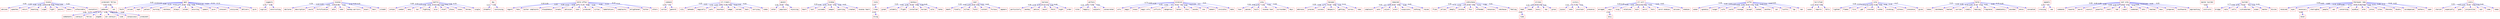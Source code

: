 strict digraph {
	ravana	 [color=red,
		fontname=courier,
		shape=box];
	advises	 [color=red,
		fontname=courier,
		shape=box];
	ravana -> advises	 [color=blue,
		xlabel=0.09];
	speeches	 [color=red,
		fontname=courier,
		shape=box];
	ravana -> speeches	 [color=blue,
		xlabel=0.09];
	return	 [color=red,
		fontname=courier,
		shape=box];
	ravana -> return	 [color=blue,
		xlabel=0.09];
	boasting	 [color=red,
		fontname=courier,
		shape=box];
	ravana -> boasting	 [color=blue,
		xlabel=0.09];
	urged	 [color=red,
		fontname=courier,
		shape=box];
	ravana -> urged	 [color=blue,
		xlabel=0.09];
	fight	 [color=red,
		fontname=courier,
		shape=box];
	ravana -> fight	 [color=blue,
		xlabel=0.09];
	points	 [color=red,
		fontname=courier,
		shape=box];
	ravana -> points	 [color=blue,
		xlabel=0.09];
	omens	 [color=red,
		fontname=courier,
		shape=box];
	ravana -> omens	 [color=blue,
		xlabel=0.59];
	unfavorable	 [color=red,
		fontname=courier,
		shape=box];
	ravana -> unfavorable	 [color=blue,
		xlabel=0.09];
	counselors	 [color=red,
		fontname=courier,
		shape=box];
	ravana -> counselors	 [color=blue,
		xlabel=0.09];
	"prominent fellow-"	 [color=red,
		fontname=courier,
		shape=box];
	jambavan	 [color=red,
		fontname=courier,
		shape=box];
	"prominent fellow-" -> jambavan	 [color=blue,
		xlabel=0.95];
	son	 [color=red,
		fontname=courier,
		shape=box];
	"prominent fellow-" -> son	 [color=blue,
		xlabel=0.82];
	combatants	 [color=red,
		fontname=courier,
		shape=box];
	jambavan -> combatants	 [color=blue,
		xlabel=0.68];
	indrajit	 [color=red,
		fontname=courier,
		shape=box];
	jambavan -> indrajit	 [color=blue,
		xlabel=0.77];
	"fellow-"	 [color=red,
		fontname=courier,
		shape=box];
	jambavan -> "fellow-"	 [color=blue,
		xlabel=0.77];
	angada	 [color=red,
		fontname=courier,
		shape=box];
	jambavan -> angada	 [color=blue,
		xlabel=0.73];
	"son indrajit"	 [color=red,
		fontname=courier,
		shape=box];
	jambavan -> "son indrajit"	 [color=blue,
		xlabel=0.95];
	side	 [color=red,
		fontname=courier,
		shape=box];
	jambavan -> side	 [color=blue,
		xlabel=0.68];
	conspicuous	 [color=red,
		fontname=courier,
		shape=box];
	jambavan -> conspicuous	 [color=blue,
		xlabel=0.55];
	prominent	 [color=red,
		fontname=courier,
		shape=box];
	jambavan -> prominent	 [color=blue,
		xlabel=0.68];
	agni	 [color=red,
		fontname=courier,
		shape=box];
	faith	 [color=red,
		fontname=courier,
		shape=box];
	agni -> faith	 [color=blue,
		xlabel=0.05];
	arises	 [color=red,
		fontname=courier,
		shape=box];
	agni -> arises	 [color=blue,
		xlabel=0.14];
	kept	 [color=red,
		fontname=courier,
		shape=box];
	agni -> kept	 [color=blue,
		xlabel=0.14];
	palace	 [color=red,
		fontname=courier,
		shape=box];
	agni -> palace	 [color=blue,
		xlabel=0.09];
	burning	 [color=red,
		fontname=courier,
		shape=box];
	agni -> burning	 [color=blue,
		xlabel=0.14];
	rakshasa	 [color=red,
		fontname=courier,
		shape=box];
	agni -> rakshasa	 [color=blue,
		xlabel=0.14];
	always	 [color=red,
		fontname=courier,
		shape=box];
	agni -> always	 [color=blue,
		xlabel=0.77];
	solemn	 [color=red,
		fontname=courier,
		shape=box];
	agni -> solemn	 [color=blue,
		xlabel=0.09];
	assuring	 [color=red,
		fontname=courier,
		shape=box];
	agni -> assuring	 [color=blue,
		xlabel=0.09];
	speech	 [color=red,
		fontname=courier,
		shape=box];
	agni -> speech	 [color=blue,
		xlabel=0.09];
	pure	 [color=red,
		fontname=courier,
		shape=box];
	agni -> pure	 [color=blue,
		xlabel=0.14];
	innocent	 [color=red,
		fontname=courier,
		shape=box];
	agni -> innocent	 [color=blue,
		xlabel=0.18];
	uninjured	 [color=red,
		fontname=courier,
		shape=box];
	agni -> uninjured	 [color=blue,
		xlabel=0.23];
	delivers	 [color=red,
		fontname=courier,
		shape=box];
	agni -> delivers	 [color=blue,
		xlabel=0.14];
	pyre	 [color=red,
		fontname=courier,
		shape=box];
	agni -> pyre	 [color=blue,
		xlabel=0.14];
	suggests	 [color=red,
		fontname=courier,
		shape=box];
	sugriva	 [color=red,
		fontname=courier,
		shape=box];
	suggests -> sugriva	 [color=blue,
		xlabel=0.55];
	constructing	 [color=red,
		fontname=courier,
		shape=box];
	suggests -> constructing	 [color=blue,
		xlabel=0.45];
	ravanas	 [color=red,
		fontname=courier,
		shape=box];
	declares	 [color=red,
		fontname=courier,
		shape=box];
	ravanas -> declares	 [color=blue,
		xlabel=0.59];
	description	 [color=red,
		fontname=courier,
		shape=box];
	ravanas -> description	 [color=blue,
		xlabel=0.05];
	would	 [color=red,
		fontname=courier,
		shape=box];
	ravanas -> would	 [color=blue,
		xlabel=0.05];
	fortification	 [color=red,
		fontname=courier,
		shape=box];
	ravanas -> fortification	 [color=blue,
		xlabel=0.05];
	able	 [color=red,
		fontname=courier,
		shape=box];
	ravanas -> able	 [color=blue,
		xlabel=0.05];
	take	 [color=red,
		fontname=courier,
		shape=box];
	ravanas -> take	 [color=blue,
		xlabel=0.09];
	"monkey-warriors"	 [color=red,
		fontname=courier,
		shape=box];
	ravanas -> "monkey-warriors"	 [color=blue,
		xlabel=0.05];
	exact	 [color=red,
		fontname=courier,
		shape=box];
	ravanas -> exact	 [color=blue,
		xlabel=0.55];
	best	 [color=red,
		fontname=courier,
		shape=box];
	ravanas -> best	 [color=blue,
		xlabel=0.05];
	citadel	 [color=red,
		fontname=courier,
		shape=box];
	ravanas -> citadel	 [color=blue,
		xlabel=0.05];
	battle	 [color=red,
		fontname=courier,
		shape=box];
	armies	 [color=red,
		fontname=courier,
		shape=box];
	battle -> armies	 [color=blue,
		xlabel=0.68];
	combat	 [color=red,
		fontname=courier,
		shape=box];
	battle -> combat	 [color=blue,
		xlabel=0.55];
	many	 [color=red,
		fontname=courier,
		shape=box];
	battle -> many	 [color=blue,
		xlabel=0.41];
	two	 [color=red,
		fontname=courier,
		shape=box];
	battle -> two	 [color=blue,
		xlabel=0.36];
	fighting	 [color=red,
		fontname=courier,
		shape=box];
	battle -> fighting	 [color=blue,
		xlabel=0.64];
	also	 [color=red,
		fontname=courier,
		shape=box];
	battle -> also	 [color=blue,
		xlabel=0.55];
	chief	 [color=red,
		fontname=courier,
		shape=box];
	battle -> chief	 [color=blue,
		xlabel=0.64];
	place	 [color=red,
		fontname=courier,
		shape=box];
	battle -> place	 [color=blue,
		xlabel=0.68];
	cases	 [color=red,
		fontname=courier,
		shape=box];
	battle -> cases	 [color=blue,
		xlabel=0.64];
	heroes	 [color=red,
		fontname=courier,
		shape=box];
	battle -> heroes	 [color=blue,
		xlabel=0.68];
	single	 [color=red,
		fontname=courier,
		shape=box];
	battle -> single	 [color=blue,
		xlabel=0.55];
	day	 [color=red,
		fontname=courier,
		shape=box];
	dreadful	 [color=red,
		fontname=courier,
		shape=box];
	day -> dreadful	 [color=blue,
		xlabel=0.41];
	continuing	 [color=red,
		fontname=courier,
		shape=box];
	day -> continuing	 [color=blue,
		xlabel=0.41];
	"whole affair"	 [color=red,
		fontname=courier,
		shape=box];
	regard	 [color=red,
		fontname=courier,
		shape=box];
	"whole affair" -> regard	 [color=blue,
		xlabel=0.09];
	fate	 [color=red,
		fontname=courier,
		shape=box];
	"whole affair" -> fate	 [color=blue,
		xlabel=0.09];
	"bitter complaints"	 [color=red,
		fontname=courier,
		shape=box];
	"whole affair" -> "bitter complaints"	 [color=blue,
		xlabel=0.05];
	blasphemous	 [color=red,
		fontname=courier,
		shape=box];
	"whole affair" -> blasphemous	 [color=blue,
		xlabel=0.09];
	breaks	 [color=red,
		fontname=courier,
		shape=box];
	"whole affair" -> breaks	 [color=blue,
		xlabel=0.14];
	delusion	 [color=red,
		fontname=courier,
		shape=box];
	"whole affair" -> delusion	 [color=blue,
		xlabel=0.09];
	soon	 [color=red,
		fontname=courier,
		shape=box];
	"whole affair" -> soon	 [color=blue,
		xlabel=0.73];
	produced	 [color=red,
		fontname=courier,
		shape=box];
	"whole affair" -> produced	 [color=blue,
		xlabel=0.27];
	virtue	 [color=red,
		fontname=courier,
		shape=box];
	"whole affair" -> virtue	 [color=blue,
		xlabel=0.09];
	lamentations	 [color=red,
		fontname=courier,
		shape=box];
	"whole affair" -> lamentations	 [color=blue,
		xlabel=0.09];
	complaints	 [color=red,
		fontname=courier,
		shape=box];
	"whole affair" -> complaints	 [color=blue,
		xlabel=0.09];
	enlightened	 [color=red,
		fontname=courier,
		shape=box];
	"whole affair" -> enlightened	 [color=blue,
		xlabel=0.14];
	bitter	 [color=red,
		fontname=courier,
		shape=box];
	"whole affair" -> bitter	 [color=blue,
		xlabel=0.14];
	utters	 [color=red,
		fontname=courier,
		shape=box];
	"whole affair" -> utters	 [color=blue,
		xlabel=0.14];
	command	 [color=red,
		fontname=courier,
		shape=box];
	sortie	 [color=red,
		fontname=courier,
		shape=box];
	command -> sortie	 [color=blue,
		xlabel=0.05];
	general	 [color=red,
		fontname=courier,
		shape=box];
	command -> general	 [color=blue,
		xlabel=0.5];
	"ill-treats"	 [color=red,
		fontname=courier,
		shape=box];
	city	 [color=red,
		fontname=courier,
		shape=box];
	"ill-treats" -> city	 [color=blue,
		xlabel=0.05];
	beheads	 [color=red,
		fontname=courier,
		shape=box];
	"ill-treats" -> beheads	 [color=blue,
		xlabel=0.05];
	magically	 [color=red,
		fontname=courier,
		shape=box];
	"ill-treats" -> magically	 [color=blue,
		xlabel=0.55];
	puts	 [color=red,
		fontname=courier,
		shape=box];
	"ill-treats" -> puts	 [color=blue,
		xlabel=0.05];
	mountain	 [color=red,
		fontname=courier,
		shape=box];
	"ill-treats" -> mountain	 [color=blue,
		xlabel=0.05];
	image	 [color=red,
		fontname=courier,
		shape=box];
	"ill-treats" -> image	 [color=blue,
		xlabel=0.05];
	versed	 [color=red,
		fontname=courier,
		shape=box];
	"ill-treats" -> versed	 [color=blue,
		xlabel=0.09];
	back	 [color=red,
		fontname=courier,
		shape=box];
	"ill-treats" -> back	 [color=blue,
		xlabel=0.05];
	carrying	 [color=red,
		fontname=courier,
		shape=box];
	"ill-treats" -> carrying	 [color=blue,
		xlabel=0.05];
	comes	 [color=red,
		fontname=courier,
		shape=box];
	"ill-treats" -> comes	 [color=blue,
		xlabel=0.05];
	amidst	 [color=red,
		fontname=courier,
		shape=box];
	enter	 [color=red,
		fontname=courier,
		shape=box];
	amidst -> enter	 [color=blue,
		xlabel=0.68];
	populace	 [color=red,
		fontname=courier,
		shape=box];
	amidst -> populace	 [color=blue,
		xlabel=0.09];
	rejoicing	 [color=red,
		fontname=courier,
		shape=box];
	amidst -> rejoicing	 [color=blue,
		xlabel=0.09];
	brahma	 [color=red,
		fontname=courier,
		shape=box];
	heart	 [color=red,
		fontname=courier,
		shape=box];
	brahma -> heart	 [color=blue,
		xlabel=0.05];
	last	 [color=red,
		fontname=courier,
		shape=box];
	brahma -> last	 [color=blue,
		xlabel=0.05];
	succeeds	 [color=red,
		fontname=courier,
		shape=box];
	brahma -> succeeds	 [color=blue,
		xlabel=0.05];
	weapon	 [color=red,
		fontname=courier,
		shape=box];
	brahma -> weapon	 [color=blue,
		xlabel=0.05];
	piercing	 [color=red,
		fontname=courier,
		shape=box];
	brahma -> piercing	 [color=blue,
		xlabel=0.55];
	created	 [color=red,
		fontname=courier,
		shape=box];
	brahma -> created	 [color=blue,
		xlabel=0.05];
	"ravanas heart"	 [color=red,
		fontname=courier,
		shape=box];
	brahma -> "ravanas heart"	 [color=blue,
		xlabel=0.05];
	rocks	 [color=red,
		fontname=courier,
		shape=box];
	trees	 [color=red,
		fontname=courier,
		shape=box];
	rocks -> trees	 [color=blue,
		xlabel=0.27];
	bring	 [color=red,
		fontname=courier,
		shape=box];
	trees -> bring	 [color=blue,
		xlabel=0.23];
	monkeys	 [color=red,
		fontname=courier,
		shape=box];
	great	 [color=red,
		fontname=courier,
		shape=box];
	monkeys -> great	 [color=blue,
		xlabel=0.45];
	solemnly	 [color=red,
		fontname=courier,
		shape=box];
	monkeys -> solemnly	 [color=blue,
		xlabel=0.05];
	flight	 [color=red,
		fontname=courier,
		shape=box];
	monkeys -> flight	 [color=blue,
		xlabel=0.09];
	installed	 [color=red,
		fontname=courier,
		shape=box];
	monkeys -> installed	 [color=blue,
		xlabel=0.09];
	buried	 [color=red,
		fontname=courier,
		shape=box];
	monkeys -> buried	 [color=blue,
		xlabel=0.09];
	wild	 [color=red,
		fontname=courier,
		shape=box];
	monkeys -> wild	 [color=blue,
		xlabel=0.09];
	lanka	 [color=red,
		fontname=courier,
		shape=box];
	monkeys -> lanka	 [color=blue,
		xlabel=0.05];
	duel	 [color=red,
		fontname=courier,
		shape=box];
	death	 [color=red,
		fontname=courier,
		shape=box];
	duel -> death	 [color=blue,
		xlabel=0.45];
	finally	 [color=red,
		fontname=courier,
		shape=box];
	duel -> finally	 [color=blue,
		xlabel=0.05];
	killed	 [color=red,
		fontname=courier,
		shape=box];
	duel -> killed	 [color=blue,
		xlabel=0.05];
	field	 [color=red,
		fontname=courier,
		shape=box];
	duel -> field	 [color=blue,
		xlabel=0.05];
	violent	 [color=red,
		fontname=courier,
		shape=box];
	duel -> violent	 [color=blue,
		xlabel=0.05];
	furious	 [color=red,
		fontname=courier,
		shape=box];
	duel -> furious	 [color=blue,
		xlabel=0.05];
	appears	 [color=red,
		fontname=courier,
		shape=box];
	duel -> appears	 [color=blue,
		xlabel=0.05];
	kailasa	 [color=red,
		fontname=courier,
		shape=box];
	particularly	 [color=red,
		fontname=courier,
		shape=box];
	kailasa -> particularly	 [color=blue,
		xlabel=0.09];
	monkey	 [color=red,
		fontname=courier,
		shape=box];
	kailasa -> monkey	 [color=blue,
		xlabel=0.18];
	advice	 [color=red,
		fontname=courier,
		shape=box];
	kailasa -> advice	 [color=blue,
		xlabel=0.18];
	mount	 [color=red,
		fontname=courier,
		shape=box];
	kailasa -> mount	 [color=blue,
		xlabel=0.14];
	fetch	 [color=red,
		fontname=courier,
		shape=box];
	kailasa -> fetch	 [color=blue,
		xlabel=0.14];
	night	 [color=red,
		fontname=courier,
		shape=box];
	kailasa -> night	 [color=blue,
		xlabel=0.95];
	order	 [color=red,
		fontname=courier,
		shape=box];
	kailasa -> order	 [color=blue,
		xlabel=0.09];
	welfare	 [color=red,
		fontname=courier,
		shape=box];
	rules	 [color=red,
		fontname=courier,
		shape=box];
	welfare -> rules	 [color=blue,
		xlabel=0.45];
	happily	 [color=red,
		fontname=courier,
		shape=box];
	welfare -> happily	 [color=blue,
		xlabel=0.05];
	subjects	 [color=red,
		fontname=courier,
		shape=box];
	welfare -> subjects	 [color=blue,
		xlabel=0.05];
	consecrated	 [color=red,
		fontname=courier,
		shape=box];
	welfare -> consecrated	 [color=blue,
		xlabel=0.05];
	occasion	 [color=red,
		fontname=courier,
		shape=box];
	arts	 [color=red,
		fontname=courier,
		shape=box];
	occasion -> arts	 [color=blue,
		xlabel=0.73];
	magic	 [color=red,
		fontname=courier,
		shape=box];
	occasion -> magic	 [color=blue,
		xlabel=0.64];
	knows	 [color=red,
		fontname=courier,
		shape=box];
	occasion -> knows	 [color=blue,
		xlabel=0.59];
	"magic arts"	 [color=red,
		fontname=courier,
		shape=box];
	occasion -> "magic arts"	 [color=blue,
		xlabel=0.45];
	inflicts	 [color=red,
		fontname=courier,
		shape=box];
	occasion -> inflicts	 [color=blue,
		xlabel=0.59];
	dangerous	 [color=red,
		fontname=courier,
		shape=box];
	occasion -> dangerous	 [color=blue,
		xlabel=0.5];
	latter	 [color=red,
		fontname=courier,
		shape=box];
	occasion -> latter	 [color=blue,
		xlabel=0.91];
	thus	 [color=red,
		fontname=courier,
		shape=box];
	occasion -> thus	 [color=blue,
		xlabel=0.5];
	wounds	 [color=red,
		fontname=courier,
		shape=box];
	occasion -> wounds	 [color=blue,
		xlabel=0.59];
	one	 [color=red,
		fontname=courier,
		shape=box];
	occasion -> one	 [color=blue,
		xlabel=0.5];
	moment	 [color=red,
		fontname=courier,
		shape=box];
	occasion -> moment	 [color=blue,
		xlabel=0.59];
	invisible	 [color=red,
		fontname=courier,
		shape=box];
	occasion -> invisible	 [color=blue,
		xlabel=0.5];
	make	 [color=red,
		fontname=courier,
		shape=box];
	occasion -> make	 [color=blue,
		xlabel=0.41];
	army	 [color=red,
		fontname=courier,
		shape=box];
	town	 [color=red,
		fontname=courier,
		shape=box];
	army -> town	 [color=blue,
		xlabel=0.64];
	passes	 [color=red,
		fontname=courier,
		shape=box];
	army -> passes	 [color=blue,
		xlabel=0.64];
	built	 [color=red,
		fontname=courier,
		shape=box];
	army -> built	 [color=blue,
		xlabel=0.59];
	"ravanas town"	 [color=red,
		fontname=courier,
		shape=box];
	army -> "ravanas town"	 [color=blue,
		xlabel=0.41];
	surrounded	 [color=red,
		fontname=courier,
		shape=box];
	army -> surrounded	 [color=blue,
		xlabel=0.64];
	days	 [color=red,
		fontname=courier,
		shape=box];
	army -> days	 [color=blue,
		xlabel=0.59];
	hanuman	 [color=red,
		fontname=courier,
		shape=box];
	embraces	 [color=red,
		fontname=courier,
		shape=box];
	hanuman -> embraces	 [color=blue,
		xlabel=0.09];
	praises	 [color=red,
		fontname=courier,
		shape=box];
	hanuman -> praises	 [color=blue,
		xlabel=0.09];
	success	 [color=red,
		fontname=courier,
		shape=box];
	hanuman -> success	 [color=blue,
		xlabel=0.73];
	despairs	 [color=red,
		fontname=courier,
		shape=box];
	hanuman -> despairs	 [color=blue,
		xlabel=0.09];
	getting	 [color=red,
		fontname=courier,
		shape=box];
	hanuman -> getting	 [color=blue,
		xlabel=0.09];
	across	 [color=red,
		fontname=courier,
		shape=box];
	hanuman -> across	 [color=blue,
		xlabel=0.05];
	rama	 [color=red,
		fontname=courier,
		shape=box];
	hanuman -> rama	 [color=blue,
		xlabel=0.14];
	remained	 [color=red,
		fontname=courier,
		shape=box];
	complaint	 [color=red,
		fontname=courier,
		shape=box];
	remained -> complaint	 [color=blue,
		xlabel=0.05];
	asks	 [color=red,
		fontname=courier,
		shape=box];
	remained -> asks	 [color=blue,
		xlabel=0.5];
	unjust	 [color=red,
		fontname=courier,
		shape=box];
	remained -> unjust	 [color=blue,
		xlabel=0.05];
	erect	 [color=red,
		fontname=courier,
		shape=box];
	remained -> erect	 [color=blue,
		xlabel=0.05];
	suspicions	 [color=red,
		fontname=courier,
		shape=box];
	remained -> suspicions	 [color=blue,
		xlabel=0.05];
	nothing	 [color=red,
		fontname=courier,
		shape=box];
	remained -> nothing	 [color=blue,
		xlabel=0.09];
	raises	 [color=red,
		fontname=courier,
		shape=box];
	remained -> raises	 [color=blue,
		xlabel=0.05];
	vibhishana	 [color=red,
		fontname=courier,
		shape=box];
	flies	 [color=red,
		fontname=courier,
		shape=box];
	vibhishana -> flies	 [color=blue,
		xlabel=0.95];
	allies	 [color=red,
		fontname=courier,
		shape=box];
	vibhishana -> allies	 [color=blue,
		xlabel=0.73];
	deeply	 [color=red,
		fontname=courier,
		shape=box];
	vibhishana -> deeply	 [color=blue,
		xlabel=0.59];
	brother	 [color=red,
		fontname=courier,
		shape=box];
	vibhishana -> brother	 [color=blue,
		xlabel=0.5];
	four	 [color=red,
		fontname=courier,
		shape=box];
	vibhishana -> four	 [color=blue,
		xlabel=0.95];
	offended	 [color=red,
		fontname=courier,
		shape=box];
	vibhishana -> offended	 [color=blue,
		xlabel=0.95];
	renounces	 [color=red,
		fontname=courier,
		shape=box];
	vibhishana -> renounces	 [color=blue,
		xlabel=0.73];
	rakshasas	 [color=red,
		fontname=courier,
		shape=box];
	vibhishana -> rakshasas	 [color=blue,
		xlabel=0.86];
	feeling	 [color=red,
		fontname=courier,
		shape=box];
	vibhishana -> feeling	 [color=blue,
		xlabel=0.91];
	strikes	 [color=red,
		fontname=courier,
		shape=box];
	head	 [color=red,
		fontname=courier,
		shape=box];
	strikes -> head	 [color=blue,
		xlabel=0.05];
	heads	 [color=red,
		fontname=courier,
		shape=box];
	strikes -> heads	 [color=blue,
		xlabel=0.05];
	every	 [color=red,
		fontname=courier,
		shape=box];
	strikes -> every	 [color=blue,
		xlabel=0.05];
	new	 [color=red,
		fontname=courier,
		shape=box];
	strikes -> new	 [color=blue,
		xlabel=0.36];
	grows	 [color=red,
		fontname=courier,
		shape=box];
	strikes -> grows	 [color=blue,
		xlabel=0.05];
	time	 [color=red,
		fontname=courier,
		shape=box];
	head -> time	 [color=blue,
		xlabel=0.05];
	victory	 [color=red,
		fontname=courier,
		shape=box];
	joyous	 [color=red,
		fontname=courier,
		shape=box];
	victory -> joyous	 [color=blue,
		xlabel=0.45];
	send	 [color=red,
		fontname=courier,
		shape=box];
	victory -> send	 [color=blue,
		xlabel=1.0];
	proclaim	 [color=red,
		fontname=courier,
		shape=box];
	victory -> proclaim	 [color=blue,
		xlabel=0.55];
	presence	 [color=red,
		fontname=courier,
		shape=box];
	victory -> presence	 [color=blue,
		xlabel=0.55];
	"ill-will"	 [color=red,
		fontname=courier,
		shape=box];
	enraged	 [color=red,
		fontname=courier,
		shape=box];
	"ill-will" -> enraged	 [color=blue,
		xlabel=0.05];
	says	 [color=red,
		fontname=courier,
		shape=box];
	"ill-will" -> says	 [color=blue,
		xlabel=0.45];
	king	 [color=red,
		fontname=courier,
		shape=box];
	"ill-will" -> king	 [color=blue,
		xlabel=0.05];
	relatives	 [color=red,
		fontname=courier,
		shape=box];
	"ill-will" -> relatives	 [color=blue,
		xlabel=0.05];
	much	 [color=red,
		fontname=courier,
		shape=box];
	"ill-will" -> much	 [color=blue,
		xlabel=0.05];
	worst	 [color=red,
		fontname=courier,
		shape=box];
	"ill-will" -> worst	 [color=blue,
		xlabel=0.05];
	hero	 [color=red,
		fontname=courier,
		shape=box];
	"ill-will" -> hero	 [color=blue,
		xlabel=0.05];
	"worst enemies"	 [color=red,
		fontname=courier,
		shape=box];
	"ill-will" -> "worst enemies"	 [color=blue,
		xlabel=0.05];
	accuses	 [color=red,
		fontname=courier,
		shape=box];
	"ill-will" -> accuses	 [color=blue,
		xlabel=0.05];
	enemies	 [color=red,
		fontname=courier,
		shape=box];
	"ill-will" -> enemies	 [color=blue,
		xlabel=0.05];
	envy	 [color=red,
		fontname=courier,
		shape=box];
	says -> envy	 [color=blue,
		xlabel=0.36];
	suffer	 [color=red,
		fontname=courier,
		shape=box];
	woman	 [color=red,
		fontname=courier,
		shape=box];
	suffer -> woman	 [color=blue,
		xlabel=0.59];
	ignominy	 [color=red,
		fontname=courier,
		shape=box];
	suffer -> ignominy	 [color=blue,
		xlabel=0.09];
	longer	 [color=red,
		fontname=courier,
		shape=box];
	suffer -> longer	 [color=blue,
		xlabel=0.05];
	wife	 [color=red,
		fontname=courier,
		shape=box];
	suffer -> wife	 [color=blue,
		xlabel=0.05];
	could	 [color=red,
		fontname=courier,
		shape=box];
	suffer -> could	 [color=blue,
		xlabel=0.05];
	revenge	 [color=red,
		fontname=courier,
		shape=box];
	suffer -> revenge	 [color=blue,
		xlabel=0.09];
	accept	 [color=red,
		fontname=courier,
		shape=box];
	suffer -> accept	 [color=blue,
		xlabel=0.05];
	looked	 [color=red,
		fontname=courier,
		shape=box];
	suffer -> looked	 [color=blue,
		xlabel=0.14];
	another	 [color=red,
		fontname=courier,
		shape=box];
	suffer -> another	 [color=blue,
		xlabel=0.09];
	sat	 [color=red,
		fontname=courier,
		shape=box];
	suffer -> sat	 [color=blue,
		xlabel=0.05];
	lustful	 [color=red,
		fontname=courier,
		shape=box];
	suffer -> lustful	 [color=blue,
		xlabel=0.05];
	lap	 [color=red,
		fontname=courier,
		shape=box];
	suffer -> lap	 [color=blue,
		xlabel=0.09];
	man	 [color=red,
		fontname=courier,
		shape=box];
	suffer -> man	 [color=blue,
		xlabel=0.05];
	horrified	 [color=red,
		fontname=courier,
		shape=box];
	swoon	 [color=red,
		fontname=courier,
		shape=box];
	horrified -> swoon	 [color=blue,
		xlabel=0.05];
	reports	 [color=red,
		fontname=courier,
		shape=box];
	horrified -> reports	 [color=blue,
		xlabel=0.41];
	falls	 [color=red,
		fontname=courier,
		shape=box];
	horrified -> falls	 [color=blue,
		xlabel=0.05];
	sita	 [color=red,
		fontname=courier,
		shape=box];
	lighted	 [color=red,
		fontname=courier,
		shape=box];
	sita -> lighted	 [color=blue,
		xlabel=0.09];
	flames	 [color=red,
		fontname=courier,
		shape=box];
	sita -> flames	 [color=blue,
		xlabel=0.14];
	fire	 [color=red,
		fontname=courier,
		shape=box];
	sita -> fire	 [color=blue,
		xlabel=0.14];
	god	 [color=red,
		fontname=courier,
		shape=box];
	sita -> god	 [color=blue,
		xlabel=0.14];
	erected	 [color=red,
		fontname=courier,
		shape=box];
	sita -> erected	 [color=blue,
		xlabel=0.59];
	rushes	 [color=red,
		fontname=courier,
		shape=box];
	sita -> rushes	 [color=blue,
		xlabel=0.09];
	invoking	 [color=red,
		fontname=courier,
		shape=box];
	sita -> invoking	 [color=blue,
		xlabel=0.05];
	witness	 [color=red,
		fontname=courier,
		shape=box];
	sita -> witness	 [color=blue,
		xlabel=0.09];
	innocence	 [color=red,
		fontname=courier,
		shape=box];
	sita -> innocence	 [color=blue,
		xlabel=0.18];
	gives	 [color=red,
		fontname=courier,
		shape=box];
	sita -> gives	 [color=blue,
		xlabel=0.27];
	herbs	 [color=red,
		fontname=courier,
		shape=box];
	takes	 [color=red,
		fontname=courier,
		shape=box];
	herbs -> takes	 [color=blue,
		xlabel=0.23];
	lakshmana	 [color=red,
		fontname=courier,
		shape=box];
	herbs -> lakshmana	 [color=blue,
		xlabel=0.59];
	healed	 [color=red,
		fontname=courier,
		shape=box];
	herbs -> healed	 [color=blue,
		xlabel=0.09];
	carries	 [color=red,
		fontname=courier,
		shape=box];
	herbs -> carries	 [color=blue,
		xlabel=0.14];
	simply	 [color=red,
		fontname=courier,
		shape=box];
	herbs -> simply	 [color=blue,
		xlabel=0.05];
	healing	 [color=red,
		fontname=courier,
		shape=box];
	herbs -> healing	 [color=blue,
		xlabel=0.18];
	fragrance	 [color=red,
		fontname=courier,
		shape=box];
	herbs -> fragrance	 [color=blue,
		xlabel=0.18];
	immediately	 [color=red,
		fontname=courier,
		shape=box];
	herbs -> immediately	 [color=blue,
		xlabel=0.05];
	wounded	 [color=red,
		fontname=courier,
		shape=box];
	herbs -> wounded	 [color=blue,
		xlabel=0.09];
	whole	 [color=red,
		fontname=courier,
		shape=box];
	herbs -> whole	 [color=blue,
		xlabel=0.23];
	concealed	 [color=red,
		fontname=courier,
		shape=box];
	herbs -> concealed	 [color=blue,
		xlabel=0.09];
	appeals	 [color=red,
		fontname=courier,
		shape=box];
	crossing	 [color=red,
		fontname=courier,
		shape=box];
	appeals -> crossing	 [color=blue,
		xlabel=0.05];
	sea	 [color=red,
		fontname=courier,
		shape=box];
	appeals -> sea	 [color=blue,
		xlabel=0.5];
	"vast army"	 [color=red,
		fontname=courier,
		shape=box];
	commands	 [color=red,
		fontname=courier,
		shape=box];
	"vast army" -> commands	 [color=blue,
		xlabel=0.09];
	towards	 [color=red,
		fontname=courier,
		shape=box];
	"vast army" -> towards	 [color=blue,
		xlabel=0.09];
	march	 [color=red,
		fontname=courier,
		shape=box];
	"vast army" -> march	 [color=blue,
		xlabel=0.09];
	council	 [color=red,
		fontname=courier,
		shape=box];
	"vast army" -> council	 [color=blue,
		xlabel=0.09];
	powerful	 [color=red,
		fontname=courier,
		shape=box];
	"vast army" -> powerful	 [color=blue,
		xlabel=0.09];
	shall	 [color=red,
		fontname=courier,
		shape=box];
	"vast army" -> shall	 [color=blue,
		xlabel=0.09];
	had	 [color=red,
		fontname=courier,
		shape=box];
	"vast army" -> had	 [color=blue,
		xlabel=0.77];
	coast	 [color=red,
		fontname=courier,
		shape=box];
	"vast army" -> coast	 [color=blue,
		xlabel=0.82];
	summoned	 [color=red,
		fontname=courier,
		shape=box];
	"vast army" -> summoned	 [color=blue,
		xlabel=0.14];
	sets	 [color=red,
		fontname=courier,
		shape=box];
	"vast army" -> sets	 [color=blue,
		xlabel=0.14];
	reached	 [color=red,
		fontname=courier,
		shape=box];
	"vast army" -> reached	 [color=blue,
		xlabel=0.09];
	news	 [color=red,
		fontname=courier,
		shape=box];
	"vast army" -> news	 [color=blue,
		xlabel=0.14];
	prepared	 [color=red,
		fontname=courier,
		shape=box];
	"vast army" -> prepared	 [color=blue,
		xlabel=0.09];
	southwards	 [color=red,
		fontname=courier,
		shape=box];
	"vast army" -> southwards	 [color=blue,
		xlabel=0.09];
	approaching	 [color=red,
		fontname=courier,
		shape=box];
	"vast army" -> approaching	 [color=blue,
		xlabel=0.05];
	"master builder"	 [color=red,
		fontname=courier,
		shape=box];
	instructs	 [color=red,
		fontname=courier,
		shape=box];
	"master builder" -> instructs	 [color=blue,
		xlabel=0.82];
	builder	 [color=red,
		fontname=courier,
		shape=box];
	bridge	 [color=red,
		fontname=courier,
		shape=box];
	builder -> bridge	 [color=blue,
		xlabel=0.77];
	nala	 [color=red,
		fontname=courier,
		shape=box];
	builder -> nala	 [color=blue,
		xlabel=0.64];
	calls	 [color=red,
		fontname=courier,
		shape=box];
	builder -> calls	 [color=blue,
		xlabel=0.55];
	vishvakarman	 [color=red,
		fontname=courier,
		shape=box];
	builder -> vishvakarman	 [color=blue,
		xlabel=0.64];
	ocean	 [color=red,
		fontname=courier,
		shape=box];
	builder -> ocean	 [color=blue,
		xlabel=0.5];
	master	 [color=red,
		fontname=courier,
		shape=box];
	builder -> master	 [color=blue,
		xlabel=0.55];
	divine	 [color=red,
		fontname=courier,
		shape=box];
	builder -> divine	 [color=blue,
		xlabel=0.55];
	"thereupon rama"	 [color=red,
		fontname=courier,
		shape=box];
	received	 [color=red,
		fontname=courier,
		shape=box];
	"thereupon rama" -> received	 [color=blue,
		xlabel=0.09];
	eyes	 [color=red,
		fontname=courier,
		shape=box];
	"thereupon rama" -> eyes	 [color=blue,
		xlabel=0.05];
	necessary	 [color=red,
		fontname=courier,
		shape=box];
	"thereupon rama" -> necessary	 [color=blue,
		xlabel=0.68];
	shatrughna	 [color=red,
		fontname=courier,
		shape=box];
	"thereupon rama" -> shatrughna	 [color=blue,
		xlabel=0.14];
	people	 [color=red,
		fontname=courier,
		shape=box];
	"thereupon rama" -> people	 [color=blue,
		xlabel=0.09];
	was	 [color=red,
		fontname=courier,
		shape=box];
	"thereupon rama" -> was	 [color=blue,
		xlabel=0.05];
	concerning	 [color=red,
		fontname=courier,
		shape=box];
	"thereupon rama" -> concerning	 [color=blue,
		xlabel=0.14];
	ayodhya	 [color=red,
		fontname=courier,
		shape=box];
	"thereupon rama" -> ayodhya	 [color=blue,
		xlabel=0.09];
	arms	 [color=red,
		fontname=courier,
		shape=box];
	"thereupon rama" -> arms	 [color=blue,
		xlabel=0.09];
	prove	 [color=red,
		fontname=courier,
		shape=box];
	"thereupon rama" -> prove	 [color=blue,
		xlabel=0.09];
	sitas	 [color=red,
		fontname=courier,
		shape=box];
	"thereupon rama" -> sitas	 [color=blue,
		xlabel=0.05];
	bharata	 [color=red,
		fontname=courier,
		shape=box];
	"thereupon rama" -> bharata	 [color=blue,
		xlabel=0.77];
	doubts	 [color=red,
		fontname=courier,
		shape=box];
	"thereupon rama" -> doubts	 [color=blue,
		xlabel=0.09];
	accompanied	 [color=red,
		fontname=courier,
		shape=box];
	"thereupon rama" -> accompanied	 [color=blue,
		xlabel=0.14];
	mothers	 [color=red,
		fontname=courier,
		shape=box];
	"thereupon rama" -> mothers	 [color=blue,
		xlabel=0.14];
	open	 [color=red,
		fontname=courier,
		shape=box];
	"thereupon rama" -> open	 [color=blue,
		xlabel=0.05];
	never	 [color=red,
		fontname=courier,
		shape=box];
	necessary -> never	 [color=blue,
		xlabel=0.09];
	indra	 [color=red,
		fontname=courier,
		shape=box];
	chariot	 [color=red,
		fontname=courier,
		shape=box];
	indra -> chariot	 [color=blue,
		xlabel=0.05];
	especially	 [color=red,
		fontname=courier,
		shape=box];
	indra -> especially	 [color=blue,
		xlabel=0.05];
	gods	 [color=red,
		fontname=courier,
		shape=box];
	indra -> gods	 [color=blue,
		xlabel=0.45];
	projectiles	 [color=red,
		fontname=courier,
		shape=box];
	indra -> projectiles	 [color=blue,
		xlabel=0.05];
	aid	 [color=red,
		fontname=courier,
		shape=box];
	indra -> aid	 [color=blue,
		xlabel=0.05];
	come	 [color=red,
		fontname=courier,
		shape=box];
	indra -> come	 [color=blue,
		xlabel=0.05];
	ramas	 [color=red,
		fontname=courier,
		shape=box];
	indra -> ramas	 [color=blue,
		xlabel=0.05];
}
